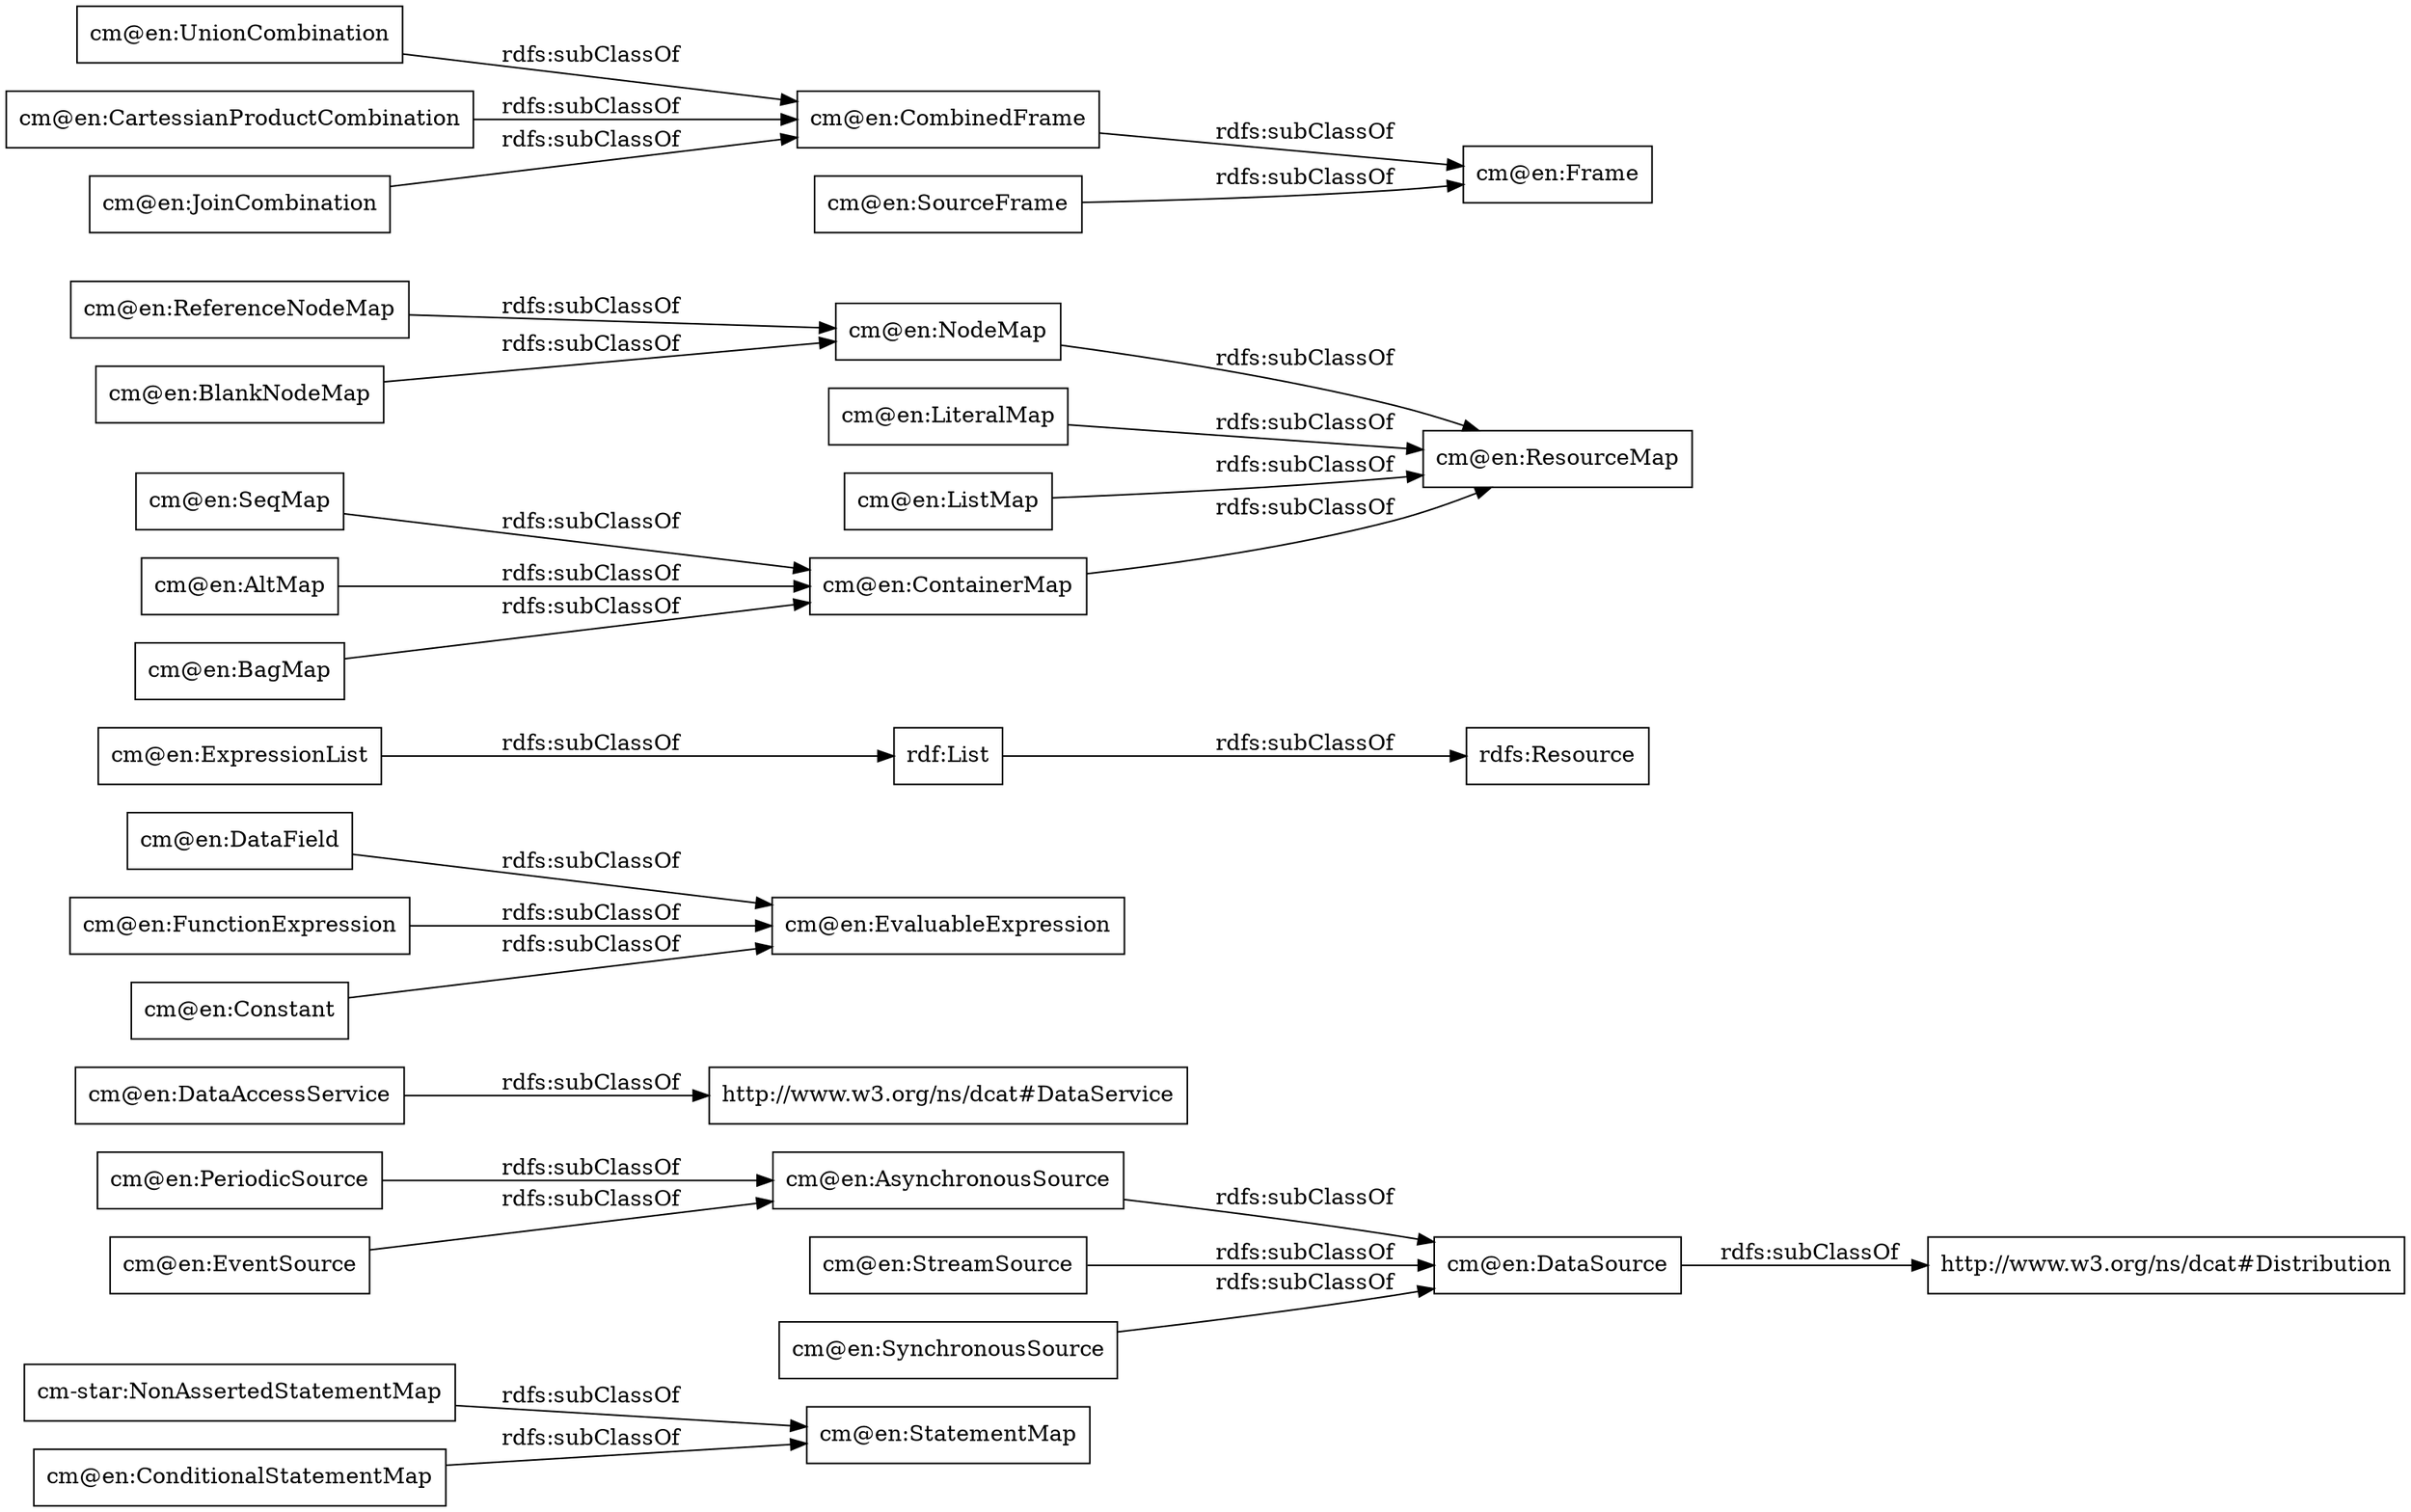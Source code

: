 digraph ar2dtool_diagram { 
rankdir=LR;
size="1000"
node [shape = rectangle, color="black"]; "cm-star:NonAssertedStatementMap" "cm@en:PeriodicSource" "cm@en:DataAccessService" "cm@en:DataField" "rdf:List" "cm@en:BlankNodeMap" "http://www.w3.org/ns/dcat#Distribution" "cm@en:AltMap" "http://www.w3.org/ns/dcat#DataService" "cm@en:FunctionExpression" "cm@en:UnionCombination" "cm@en:BagMap" "cm@en:SourceFrame" "cm@en:ExpressionList" "cm@en:StreamSource" "cm@en:EventSource" "cm@en:ResourceMap" "cm@en:EvaluableExpression" "cm@en:ConditionalStatementMap" "rdfs:Resource" "cm@en:DataSource" "cm@en:Frame" "cm@en:LiteralMap" "cm@en:NodeMap" "cm@en:SeqMap" "cm@en:Constant" "cm@en:CombinedFrame" "cm@en:ReferenceNodeMap" "cm@en:CartessianProductCombination" "cm@en:ListMap" "cm@en:JoinCombination" "cm@en:AsynchronousSource" "cm@en:SynchronousSource" "cm@en:StatementMap" "cm@en:ContainerMap" ; /*classes style*/
	"cm@en:ExpressionList" -> "rdf:List" [ label = "rdfs:subClassOf" ];
	"cm@en:StreamSource" -> "cm@en:DataSource" [ label = "rdfs:subClassOf" ];
	"cm@en:UnionCombination" -> "cm@en:CombinedFrame" [ label = "rdfs:subClassOf" ];
	"rdf:List" -> "rdfs:Resource" [ label = "rdfs:subClassOf" ];
	"cm@en:CartessianProductCombination" -> "cm@en:CombinedFrame" [ label = "rdfs:subClassOf" ];
	"cm@en:SourceFrame" -> "cm@en:Frame" [ label = "rdfs:subClassOf" ];
	"cm-star:NonAssertedStatementMap" -> "cm@en:StatementMap" [ label = "rdfs:subClassOf" ];
	"cm@en:AsynchronousSource" -> "cm@en:DataSource" [ label = "rdfs:subClassOf" ];
	"cm@en:EventSource" -> "cm@en:AsynchronousSource" [ label = "rdfs:subClassOf" ];
	"cm@en:LiteralMap" -> "cm@en:ResourceMap" [ label = "rdfs:subClassOf" ];
	"cm@en:BlankNodeMap" -> "cm@en:NodeMap" [ label = "rdfs:subClassOf" ];
	"cm@en:BagMap" -> "cm@en:ContainerMap" [ label = "rdfs:subClassOf" ];
	"cm@en:NodeMap" -> "cm@en:ResourceMap" [ label = "rdfs:subClassOf" ];
	"cm@en:SynchronousSource" -> "cm@en:DataSource" [ label = "rdfs:subClassOf" ];
	"cm@en:DataField" -> "cm@en:EvaluableExpression" [ label = "rdfs:subClassOf" ];
	"cm@en:ListMap" -> "cm@en:ResourceMap" [ label = "rdfs:subClassOf" ];
	"cm@en:ConditionalStatementMap" -> "cm@en:StatementMap" [ label = "rdfs:subClassOf" ];
	"cm@en:SeqMap" -> "cm@en:ContainerMap" [ label = "rdfs:subClassOf" ];
	"cm@en:DataSource" -> "http://www.w3.org/ns/dcat#Distribution" [ label = "rdfs:subClassOf" ];
	"cm@en:ContainerMap" -> "cm@en:ResourceMap" [ label = "rdfs:subClassOf" ];
	"cm@en:FunctionExpression" -> "cm@en:EvaluableExpression" [ label = "rdfs:subClassOf" ];
	"cm@en:CombinedFrame" -> "cm@en:Frame" [ label = "rdfs:subClassOf" ];
	"cm@en:DataAccessService" -> "http://www.w3.org/ns/dcat#DataService" [ label = "rdfs:subClassOf" ];
	"cm@en:PeriodicSource" -> "cm@en:AsynchronousSource" [ label = "rdfs:subClassOf" ];
	"cm@en:ReferenceNodeMap" -> "cm@en:NodeMap" [ label = "rdfs:subClassOf" ];
	"cm@en:AltMap" -> "cm@en:ContainerMap" [ label = "rdfs:subClassOf" ];
	"cm@en:JoinCombination" -> "cm@en:CombinedFrame" [ label = "rdfs:subClassOf" ];
	"cm@en:Constant" -> "cm@en:EvaluableExpression" [ label = "rdfs:subClassOf" ];

}
